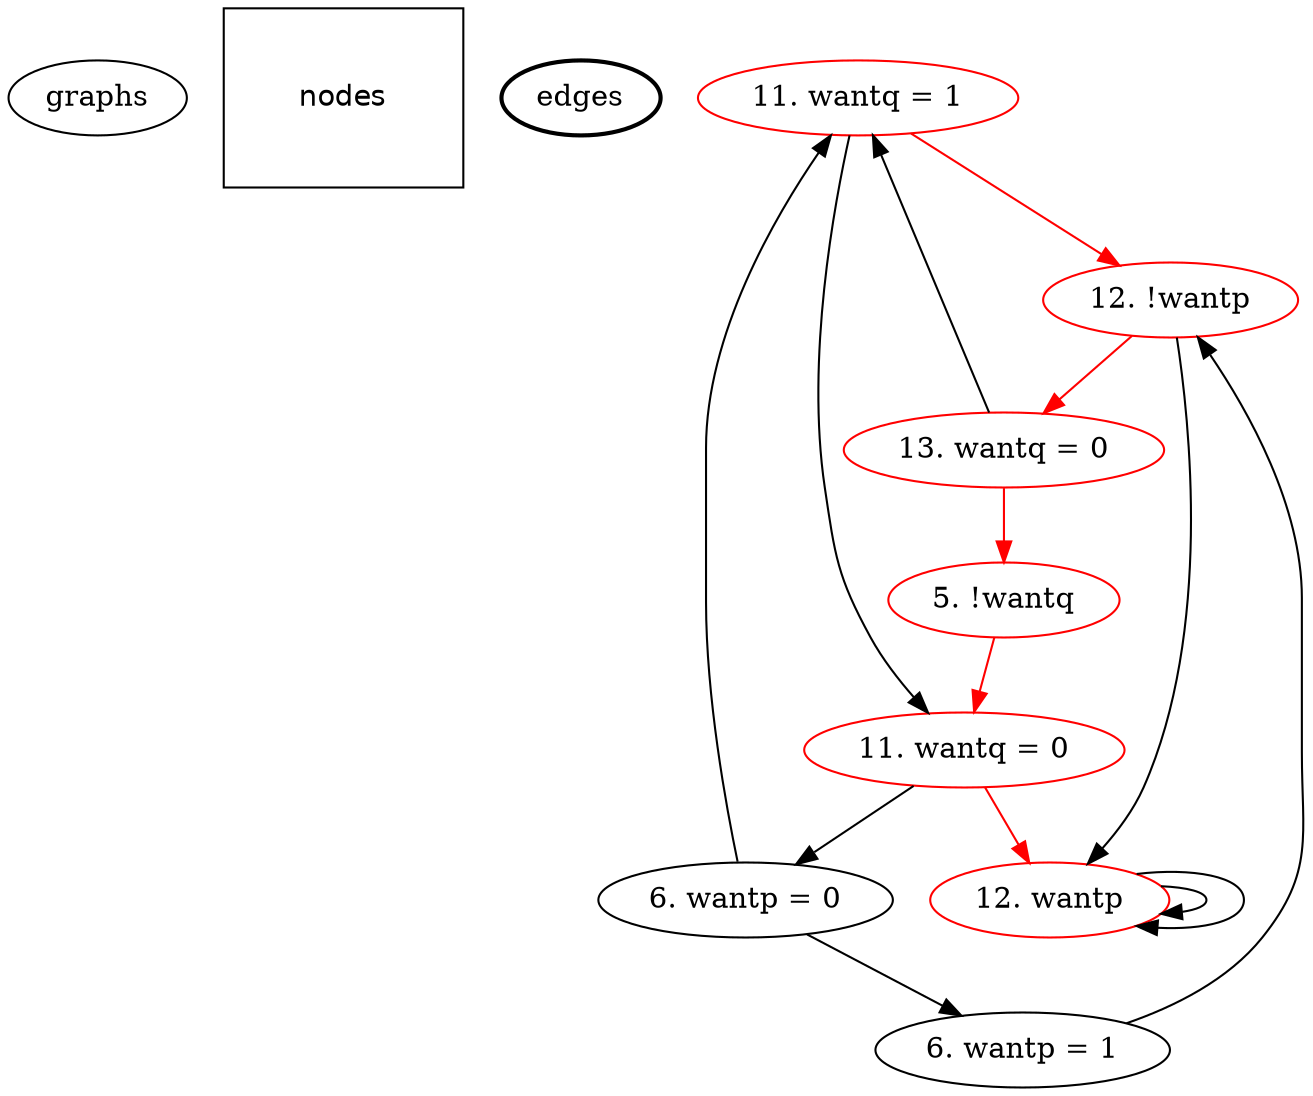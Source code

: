 digraph "third"  {
  graphs [ ranksep = .25 size = "16,12" ]
  nodes [ fixedsize = true fontname = Helvetica fontsize = 14 height = 1.2 shape = box width = 1.6 ]
  edges [ style = bold ]
0 [ color = red label = "11. wantq = 1\n" ];
1 [ color = red label = "12. !wantp\n" ];
2 [ color = red label = "13. wantq = 0\n" ];
3 [ color = red label = "5. !wantq\n" ];
4 [ color = red label = "11. wantq = 0" ];
5 [ color = red label = "12. wantp\n" ];
6 [ label = "6. wantp = 0\n" ];
7 [ label = "6. wantp = 1" ];
0 -> 1 [ color = red ];
0 -> 4;
1 -> 2 [ color = red ];
1 -> 5;
2 -> 0;
2 -> 3 [ color = red ];
3 -> 4 [ color = red ];
4 -> 5 [ color = red ];
4 -> 6;
5 -> 5;
5 -> 5;
6 -> 0;
6 -> 7;
7 -> 1;
}
